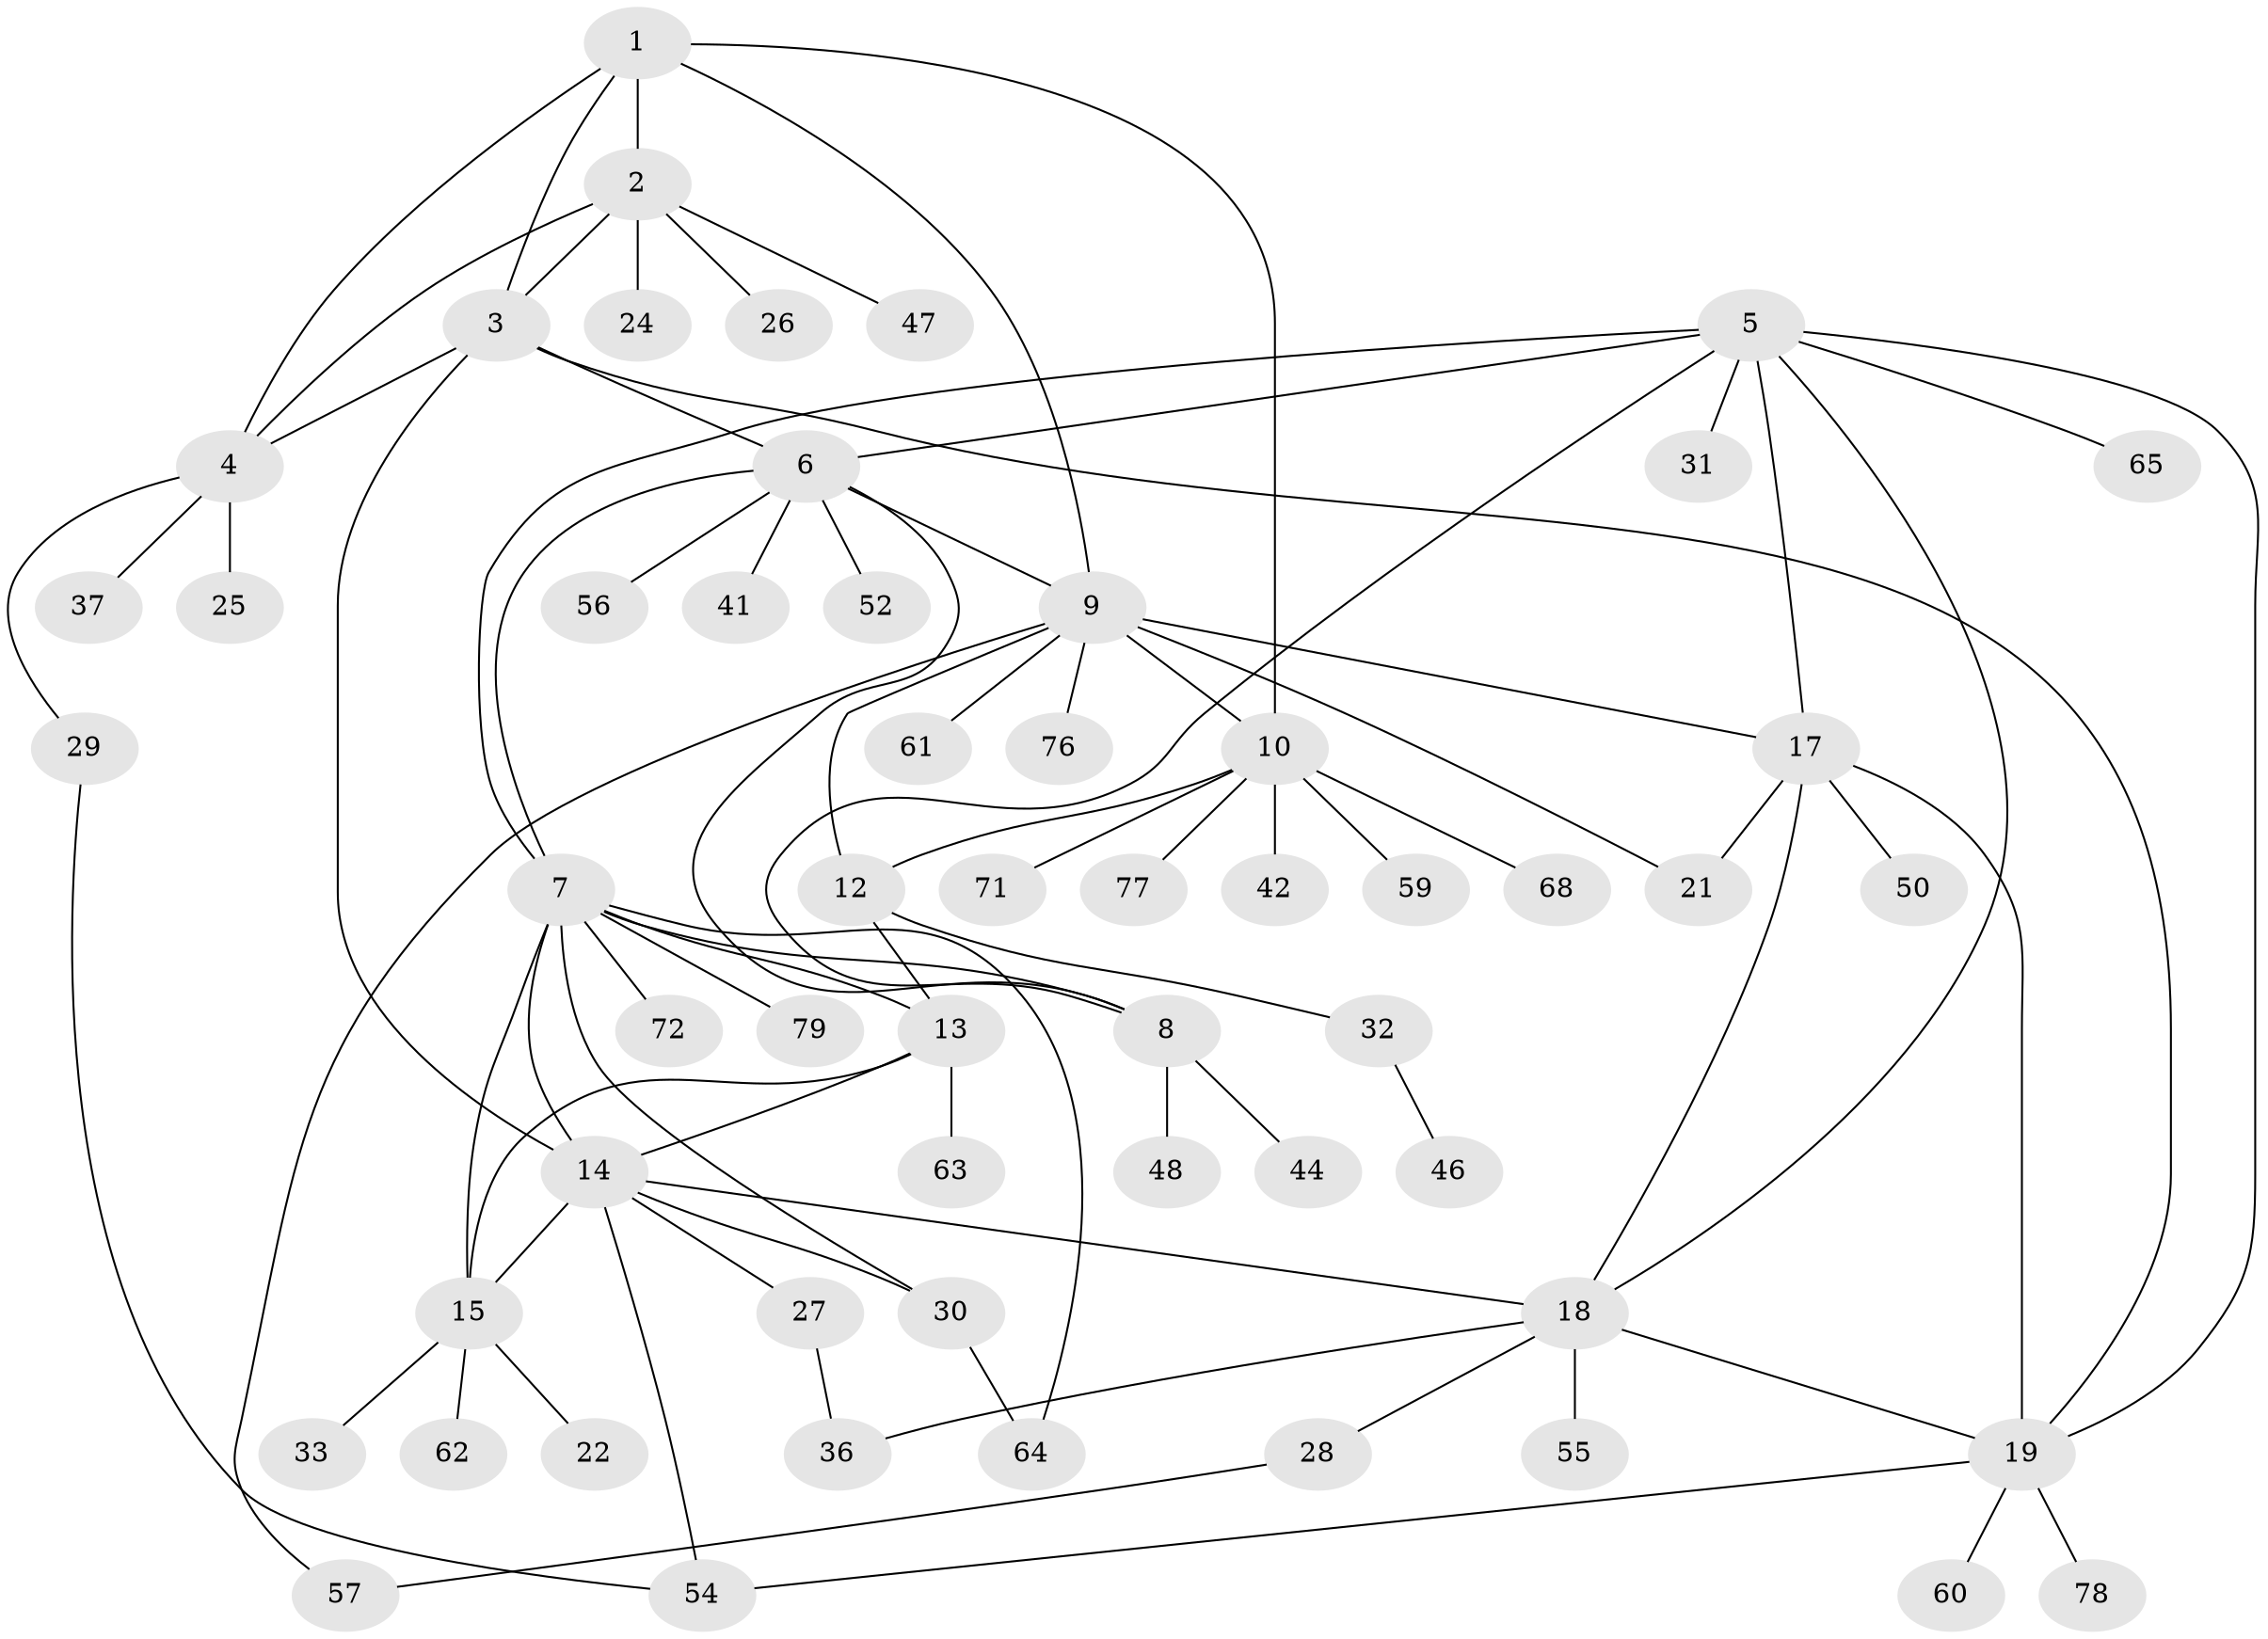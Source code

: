 // Generated by graph-tools (version 1.1) at 2025/24/03/03/25 07:24:16]
// undirected, 57 vertices, 83 edges
graph export_dot {
graph [start="1"]
  node [color=gray90,style=filled];
  1 [super="+51"];
  2 [super="+80"];
  3 [super="+43"];
  4 [super="+38"];
  5 [super="+20"];
  6 [super="+45"];
  7 [super="+16"];
  8 [super="+75"];
  9 [super="+66"];
  10 [super="+11"];
  12;
  13;
  14 [super="+23"];
  15 [super="+49"];
  17 [super="+35"];
  18 [super="+53"];
  19 [super="+74"];
  21 [super="+40"];
  22;
  24;
  25;
  26 [super="+34"];
  27;
  28;
  29 [super="+58"];
  30;
  31;
  32 [super="+67"];
  33;
  36 [super="+39"];
  37;
  41;
  42;
  44;
  46;
  47 [super="+73"];
  48;
  50;
  52;
  54;
  55;
  56;
  57;
  59 [super="+81"];
  60;
  61;
  62;
  63 [super="+70"];
  64;
  65 [super="+69"];
  68;
  71;
  72;
  76;
  77;
  78;
  79;
  1 -- 2;
  1 -- 3;
  1 -- 4;
  1 -- 10;
  1 -- 9;
  2 -- 3;
  2 -- 4;
  2 -- 24;
  2 -- 26;
  2 -- 47;
  3 -- 4;
  3 -- 6;
  3 -- 14;
  3 -- 19;
  4 -- 25;
  4 -- 29;
  4 -- 37;
  5 -- 6;
  5 -- 7;
  5 -- 8;
  5 -- 17;
  5 -- 18;
  5 -- 19;
  5 -- 65;
  5 -- 31;
  6 -- 7;
  6 -- 8;
  6 -- 9;
  6 -- 41;
  6 -- 52;
  6 -- 56;
  7 -- 8;
  7 -- 30;
  7 -- 64;
  7 -- 72;
  7 -- 79;
  7 -- 13;
  7 -- 14;
  7 -- 15;
  8 -- 44;
  8 -- 48;
  9 -- 10 [weight=2];
  9 -- 12;
  9 -- 17;
  9 -- 21;
  9 -- 57;
  9 -- 61;
  9 -- 76;
  10 -- 12 [weight=2];
  10 -- 68;
  10 -- 71;
  10 -- 42;
  10 -- 77;
  10 -- 59;
  12 -- 13;
  12 -- 32;
  13 -- 14;
  13 -- 15;
  13 -- 63;
  14 -- 15;
  14 -- 18;
  14 -- 27;
  14 -- 30;
  14 -- 54;
  15 -- 22;
  15 -- 33;
  15 -- 62;
  17 -- 18;
  17 -- 19;
  17 -- 21;
  17 -- 50;
  18 -- 19;
  18 -- 28;
  18 -- 55;
  18 -- 36;
  19 -- 54;
  19 -- 60;
  19 -- 78;
  27 -- 36;
  28 -- 57;
  29 -- 54;
  30 -- 64;
  32 -- 46;
}
